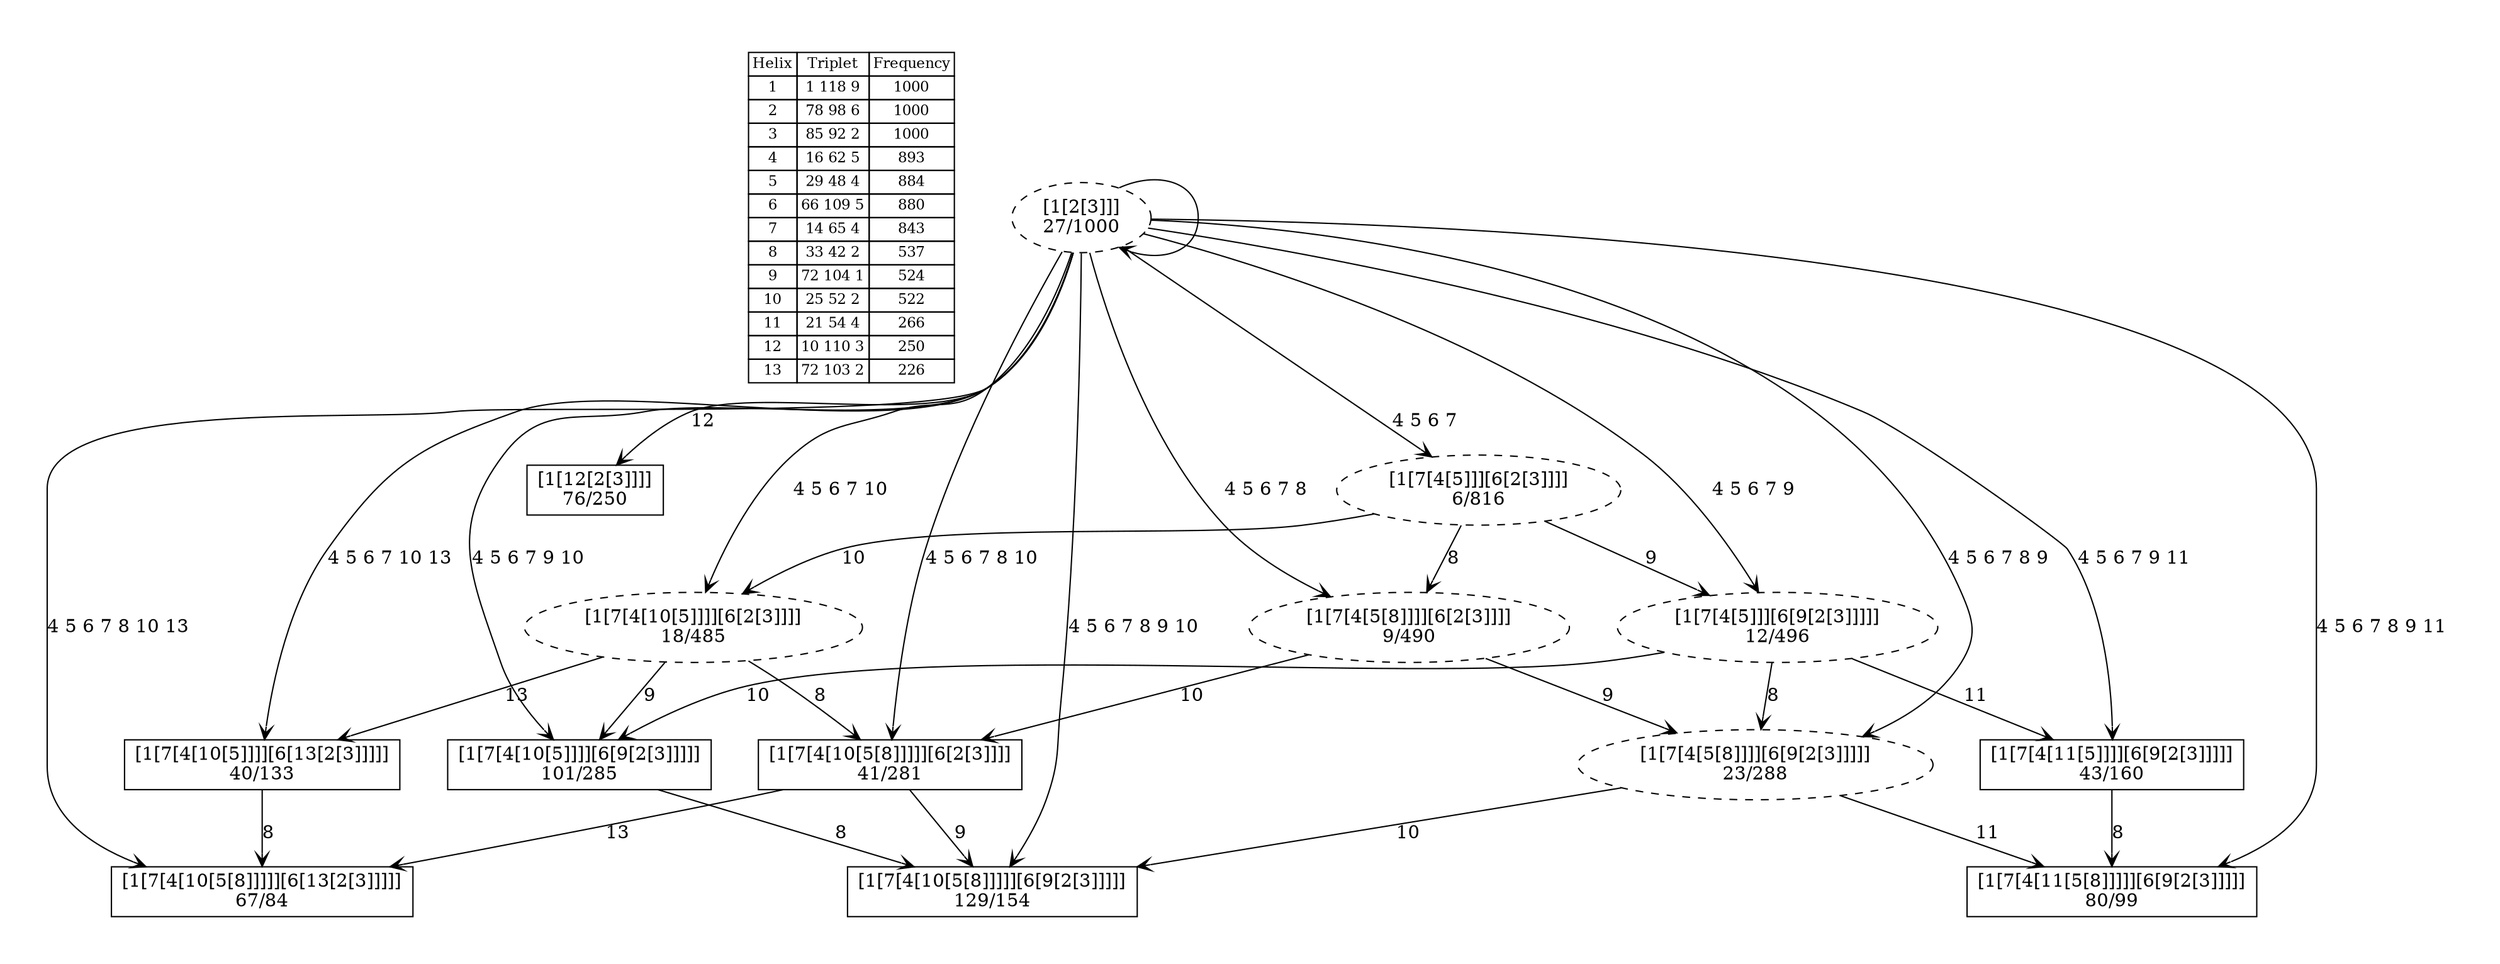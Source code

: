 digraph G {
	pad = 0.5;
	nodesep = 0.5;
"legend" [label = < <table border="0" cellborder="1" cellspacing="0"><tr><td>Helix</td><td>Triplet</td><td>Frequency</td></tr>
<tr><td>1</td><td>1 118 9</td><td>1000</td></tr>
<tr><td>2</td><td>78 98 6</td><td>1000</td></tr>
<tr><td>3</td><td>85 92 2</td><td>1000</td></tr>
<tr><td>4</td><td>16 62 5</td><td>893</td></tr>
<tr><td>5</td><td>29 48 4</td><td>884</td></tr>
<tr><td>6</td><td>66 109 5</td><td>880</td></tr>
<tr><td>7</td><td>14 65 4</td><td>843</td></tr>
<tr><td>8</td><td>33 42 2</td><td>537</td></tr>
<tr><td>9</td><td>72 104 1</td><td>524</td></tr>
<tr><td>10</td><td>25 52 2</td><td>522</td></tr>
<tr><td>11</td><td>21 54 4</td><td>266</td></tr>
<tr><td>12</td><td>10 110 3</td><td>250</td></tr>
<tr><td>13</td><td>72 103 2</td><td>226</td></tr>
</table>>, shape = plaintext, fontsize=11];
"1 2 3 4 5 6 7 8 9 10 " [shape = box];
"1 2 3 4 5 6 7 9 10 " [shape = box];
"1 2 3 4 5 6 7 8 9 11 " [shape = box];
"1 2 3 12 " [shape = box];
"1 2 3 4 5 6 7 8 10 13 " [shape = box];
"1 2 3 4 5 6 7 9 11 " [shape = box];
"1 2 3 4 5 6 7 8 10 " [shape = box];
"1 2 3 4 5 6 7 10 13 " [shape = box];
"1 2 3 4 5 6 7 8 9 " [style = dashed];
"1 2 3 " [style = dashed];
"1 2 3 4 5 6 7 9 " [style = dashed];
"1 2 3 4 5 6 7 10 " [style = dashed];
"1 2 3 4 5 6 7 8 " [style = dashed];
"1 2 3 4 5 6 7 " [style = dashed];
"1 2 3 4 5 6 7 8 9 10 " [label = "[1[7[4[10[5[8]]]]][6[9[2[3]]]]]\n129/154"];
"1 2 3 4 5 6 7 9 10 " [label = "[1[7[4[10[5]]]][6[9[2[3]]]]]\n101/285"];
"1 2 3 4 5 6 7 8 9 11 " [label = "[1[7[4[11[5[8]]]]][6[9[2[3]]]]]\n80/99"];
"1 2 3 12 " [label = "[1[12[2[3]]]]\n76/250"];
"1 2 3 4 5 6 7 8 10 13 " [label = "[1[7[4[10[5[8]]]]][6[13[2[3]]]]]\n67/84"];
"1 2 3 4 5 6 7 9 11 " [label = "[1[7[4[11[5]]]][6[9[2[3]]]]]\n43/160"];
"1 2 3 4 5 6 7 8 10 " [label = "[1[7[4[10[5[8]]]]][6[2[3]]]]\n41/281"];
"1 2 3 4 5 6 7 10 13 " [label = "[1[7[4[10[5]]]][6[13[2[3]]]]]\n40/133"];
"1 2 3 4 5 6 7 8 9 " [label = "[1[7[4[5[8]]]][6[9[2[3]]]]]\n23/288"];
"1 2 3 " [label = "[1[2[3]]]\n27/1000"];
"1 2 3 4 5 6 7 9 " [label = "[1[7[4[5]]][6[9[2[3]]]]]\n12/496"];
"1 2 3 4 5 6 7 10 " [label = "[1[7[4[10[5]]]][6[2[3]]]]\n18/485"];
"1 2 3 4 5 6 7 8 " [label = "[1[7[4[5[8]]]][6[2[3]]]]\n9/490"];
"1 2 3 4 5 6 7 " [label = "[1[7[4[5]]][6[2[3]]]]\n6/816"];
"1 2 3 " [label = "[1[2[3]]]\n27/1000"];
"1 2 3 4 5 6 7 9 10 " -> "1 2 3 4 5 6 7 8 9 10 " [label = "8 ", arrowhead = vee];
"1 2 3 4 5 6 7 9 11 " -> "1 2 3 4 5 6 7 8 9 11 " [label = "8 ", arrowhead = vee];
"1 2 3 4 5 6 7 8 10 " -> "1 2 3 4 5 6 7 8 9 10 " [label = "9 ", arrowhead = vee];
"1 2 3 4 5 6 7 8 10 " -> "1 2 3 4 5 6 7 8 10 13 " [label = "13 ", arrowhead = vee];
"1 2 3 4 5 6 7 10 13 " -> "1 2 3 4 5 6 7 8 10 13 " [label = "8 ", arrowhead = vee];
"1 2 3 4 5 6 7 8 9 " -> "1 2 3 4 5 6 7 8 9 10 " [label = "10 ", arrowhead = vee];
"1 2 3 4 5 6 7 8 9 " -> "1 2 3 4 5 6 7 8 9 11 " [label = "11 ", arrowhead = vee];
"1 2 3 4 5 6 7 9 " -> "1 2 3 4 5 6 7 9 11 " [label = "11 ", arrowhead = vee];
"1 2 3 4 5 6 7 9 " -> "1 2 3 4 5 6 7 8 9 " [label = "8 ", arrowhead = vee];
"1 2 3 4 5 6 7 9 " -> "1 2 3 4 5 6 7 9 10 " [label = "10 ", arrowhead = vee];
"1 2 3 4 5 6 7 10 " -> "1 2 3 4 5 6 7 10 13 " [label = "13 ", arrowhead = vee];
"1 2 3 4 5 6 7 10 " -> "1 2 3 4 5 6 7 9 10 " [label = "9 ", arrowhead = vee];
"1 2 3 4 5 6 7 10 " -> "1 2 3 4 5 6 7 8 10 " [label = "8 ", arrowhead = vee];
"1 2 3 4 5 6 7 8 " -> "1 2 3 4 5 6 7 8 9 " [label = "9 ", arrowhead = vee];
"1 2 3 4 5 6 7 8 " -> "1 2 3 4 5 6 7 8 10 " [label = "10 ", arrowhead = vee];
"1 2 3 4 5 6 7 " -> "1 2 3 4 5 6 7 9 " [label = "9 ", arrowhead = vee];
"1 2 3 4 5 6 7 " -> "1 2 3 4 5 6 7 10 " [label = "10 ", arrowhead = vee];
"1 2 3 4 5 6 7 " -> "1 2 3 4 5 6 7 8 " [label = "8 ", arrowhead = vee];
"1 2 3 " -> "1 2 3 4 5 6 7 8 9 10 " [label = "4 5 6 7 8 9 10 ", arrowhead = vee];
"1 2 3 " -> "1 2 3 4 5 6 7 9 10 " [label = "4 5 6 7 9 10 ", arrowhead = vee];
"1 2 3 " -> "1 2 3 4 5 6 7 8 9 11 " [label = "4 5 6 7 8 9 11 ", arrowhead = vee];
"1 2 3 " -> "1 2 3 12 " [label = "12 ", arrowhead = vee];
"1 2 3 " -> "1 2 3 4 5 6 7 8 10 13 " [label = "4 5 6 7 8 10 13 ", arrowhead = vee];
"1 2 3 " -> "1 2 3 4 5 6 7 9 11 " [label = "4 5 6 7 9 11 ", arrowhead = vee];
"1 2 3 " -> "1 2 3 4 5 6 7 8 10 " [label = "4 5 6 7 8 10 ", arrowhead = vee];
"1 2 3 " -> "1 2 3 4 5 6 7 10 13 " [label = "4 5 6 7 10 13 ", arrowhead = vee];
"1 2 3 " -> "1 2 3 4 5 6 7 8 9 " [label = "4 5 6 7 8 9 ", arrowhead = vee];
"1 2 3 " -> "1 2 3 " [label = "", arrowhead = vee];
"1 2 3 " -> "1 2 3 4 5 6 7 9 " [label = "4 5 6 7 9 ", arrowhead = vee];
"1 2 3 " -> "1 2 3 4 5 6 7 10 " [label = "4 5 6 7 10 ", arrowhead = vee];
"1 2 3 " -> "1 2 3 4 5 6 7 8 " [label = "4 5 6 7 8 ", arrowhead = vee];
"1 2 3 " -> "1 2 3 4 5 6 7 " [label = "4 5 6 7 ", arrowhead = vee];
}